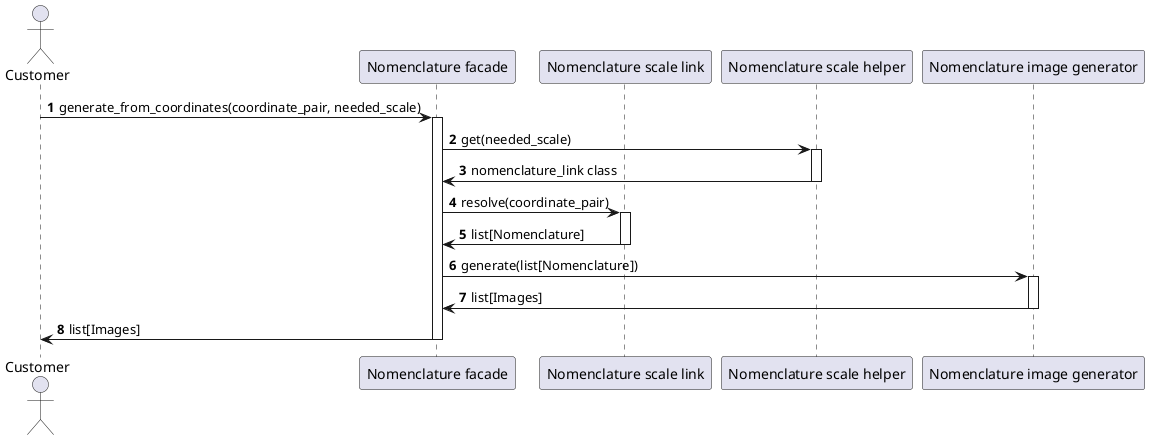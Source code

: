 @startuml
autonumber

actor customer as "Customer"
participant nomenclature_facade as "Nomenclature facade"
participant nomenclature_link as "Nomenclature scale link"
participant nomenclature_scale_helper as "Nomenclature scale helper"
participant nomenclature_image_generator as "Nomenclature image generator"

customer -> nomenclature_facade ++: generate_from_coordinates(coordinate_pair, needed_scale)

nomenclature_facade -> nomenclature_scale_helper ++: get(needed_scale)
nomenclature_scale_helper -> nomenclature_facade --: nomenclature_link class

nomenclature_facade -> nomenclature_link ++: resolve(coordinate_pair)
nomenclature_link -> nomenclature_facade --: list[Nomenclature]

nomenclature_facade -> nomenclature_image_generator ++: generate(list[Nomenclature])
nomenclature_image_generator -> nomenclature_facade --: list[Images]

nomenclature_facade -> customer --: list[Images]

@enduml